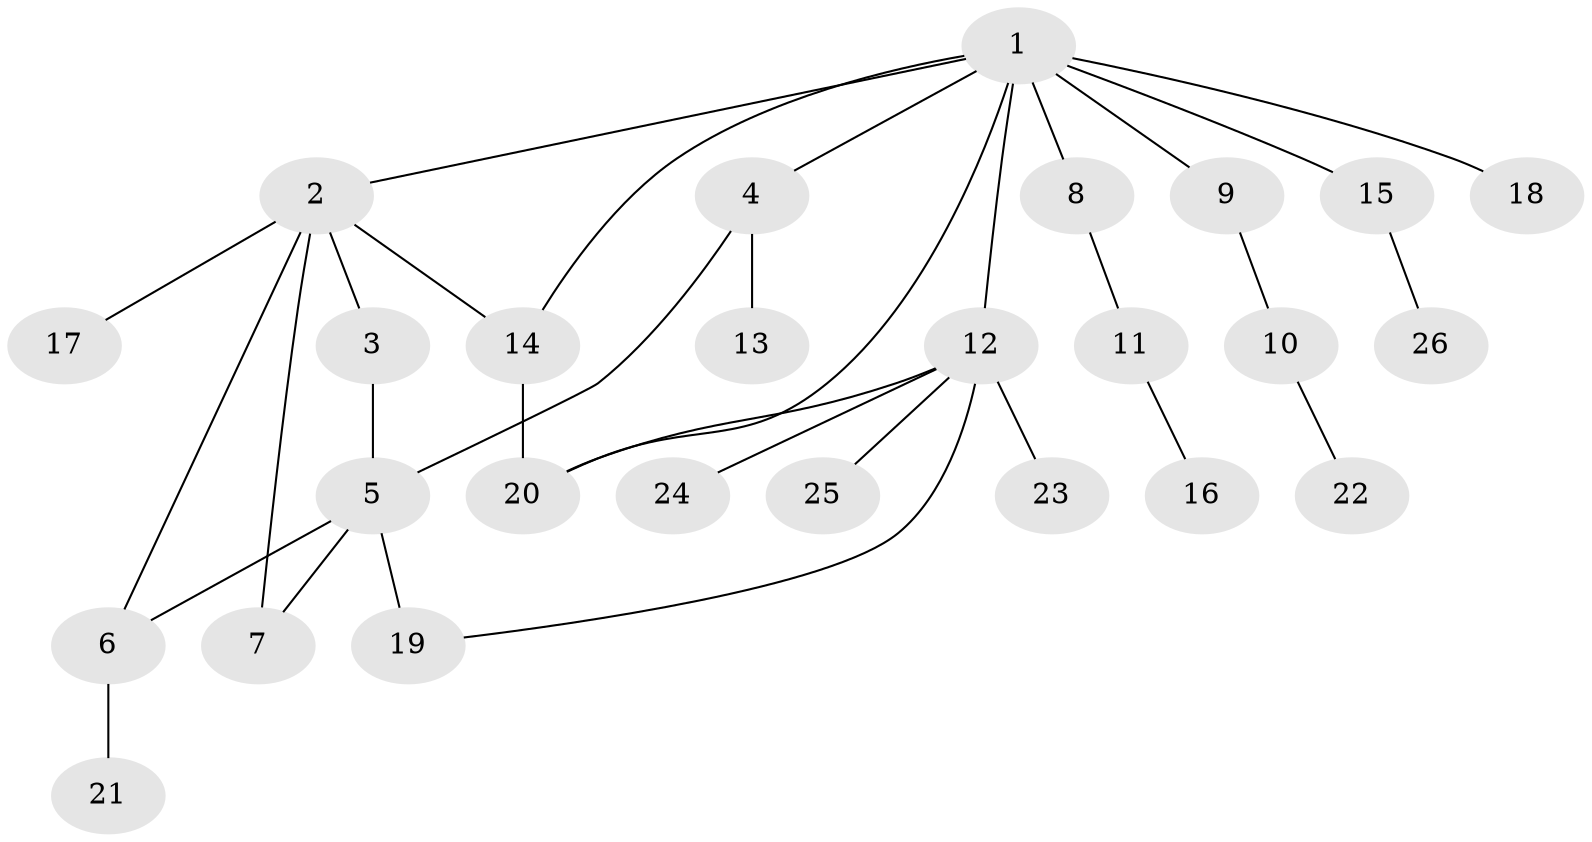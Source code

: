 // original degree distribution, {11: 0.019230769230769232, 10: 0.019230769230769232, 1: 0.5384615384615384, 2: 0.23076923076923078, 4: 0.019230769230769232, 9: 0.019230769230769232, 5: 0.019230769230769232, 3: 0.09615384615384616, 7: 0.038461538461538464}
// Generated by graph-tools (version 1.1) at 2025/35/03/09/25 02:35:52]
// undirected, 26 vertices, 32 edges
graph export_dot {
graph [start="1"]
  node [color=gray90,style=filled];
  1;
  2;
  3;
  4;
  5;
  6;
  7;
  8;
  9;
  10;
  11;
  12;
  13;
  14;
  15;
  16;
  17;
  18;
  19;
  20;
  21;
  22;
  23;
  24;
  25;
  26;
  1 -- 2 [weight=1.0];
  1 -- 4 [weight=1.0];
  1 -- 8 [weight=1.0];
  1 -- 9 [weight=1.0];
  1 -- 12 [weight=1.0];
  1 -- 14 [weight=1.0];
  1 -- 15 [weight=1.0];
  1 -- 18 [weight=2.0];
  1 -- 20 [weight=1.0];
  2 -- 3 [weight=2.0];
  2 -- 6 [weight=1.0];
  2 -- 7 [weight=1.0];
  2 -- 14 [weight=1.0];
  2 -- 17 [weight=2.0];
  3 -- 5 [weight=1.0];
  4 -- 5 [weight=1.0];
  4 -- 13 [weight=1.0];
  5 -- 6 [weight=1.0];
  5 -- 7 [weight=1.0];
  5 -- 19 [weight=4.0];
  6 -- 21 [weight=1.0];
  8 -- 11 [weight=1.0];
  9 -- 10 [weight=1.0];
  10 -- 22 [weight=1.0];
  11 -- 16 [weight=1.0];
  12 -- 19 [weight=1.0];
  12 -- 20 [weight=1.0];
  12 -- 23 [weight=1.0];
  12 -- 24 [weight=1.0];
  12 -- 25 [weight=1.0];
  14 -- 20 [weight=4.0];
  15 -- 26 [weight=1.0];
}
